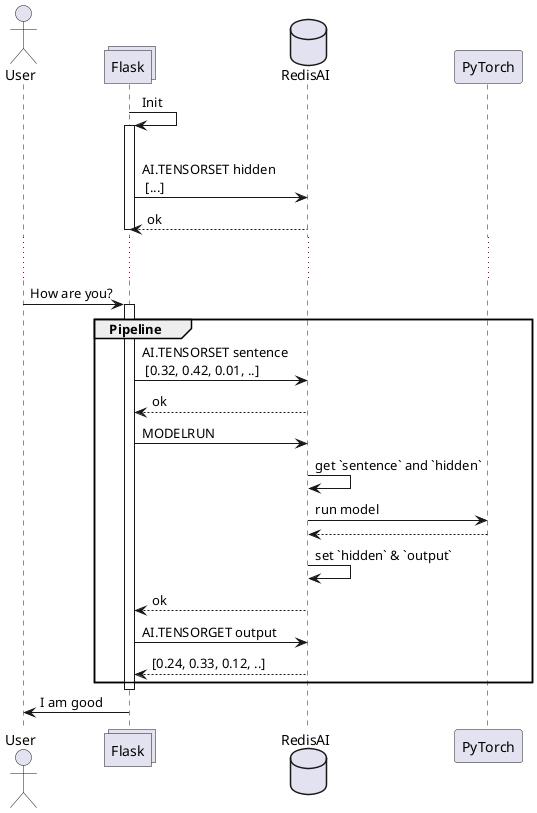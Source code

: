 @startuml
actor User
collections Flask
database RedisAI
participant PyTorch
Flask -> Flask : Init
activate Flask
Flask -> RedisAI : \nAI.TENSORSET hidden \n [...]
RedisAI --> Flask : ok
deactivate Flask
...  ...
User -> Flask : How are you?
activate Flask
group Pipeline
Flask -> RedisAI : AI.TENSORSET sentence \n [0.32, 0.42, 0.01, ..]
RedisAI --> Flask : ok
Flask -> RedisAI : MODELRUN
RedisAI -> RedisAI : get `sentence` and `hidden`
RedisAI -> PyTorch : run model
PyTorch --> RedisAI :
RedisAI -> RedisAI : set `hidden` & `output`
RedisAI --> Flask : ok
Flask -> RedisAI: AI.TENSORGET output
RedisAI --> Flask : [0.24, 0.33, 0.12, ..]
end
deactivate Flask
Flask -> User : I am good
@enduml
